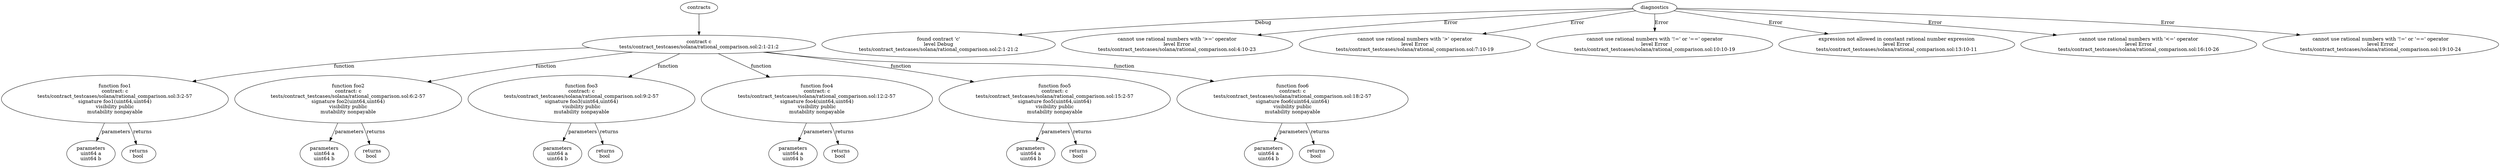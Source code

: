 strict digraph "tests/contract_testcases/solana/rational_comparison.sol" {
	contract [label="contract c\ntests/contract_testcases/solana/rational_comparison.sol:2:1-21:2"]
	foo1 [label="function foo1\ncontract: c\ntests/contract_testcases/solana/rational_comparison.sol:3:2-57\nsignature foo1(uint64,uint64)\nvisibility public\nmutability nonpayable"]
	parameters [label="parameters\nuint64 a\nuint64 b"]
	returns [label="returns\nbool "]
	foo2 [label="function foo2\ncontract: c\ntests/contract_testcases/solana/rational_comparison.sol:6:2-57\nsignature foo2(uint64,uint64)\nvisibility public\nmutability nonpayable"]
	parameters_6 [label="parameters\nuint64 a\nuint64 b"]
	returns_7 [label="returns\nbool "]
	foo3 [label="function foo3\ncontract: c\ntests/contract_testcases/solana/rational_comparison.sol:9:2-57\nsignature foo3(uint64,uint64)\nvisibility public\nmutability nonpayable"]
	parameters_9 [label="parameters\nuint64 a\nuint64 b"]
	returns_10 [label="returns\nbool "]
	foo4 [label="function foo4\ncontract: c\ntests/contract_testcases/solana/rational_comparison.sol:12:2-57\nsignature foo4(uint64,uint64)\nvisibility public\nmutability nonpayable"]
	parameters_12 [label="parameters\nuint64 a\nuint64 b"]
	returns_13 [label="returns\nbool "]
	foo5 [label="function foo5\ncontract: c\ntests/contract_testcases/solana/rational_comparison.sol:15:2-57\nsignature foo5(uint64,uint64)\nvisibility public\nmutability nonpayable"]
	parameters_15 [label="parameters\nuint64 a\nuint64 b"]
	returns_16 [label="returns\nbool "]
	foo6 [label="function foo6\ncontract: c\ntests/contract_testcases/solana/rational_comparison.sol:18:2-57\nsignature foo6(uint64,uint64)\nvisibility public\nmutability nonpayable"]
	parameters_18 [label="parameters\nuint64 a\nuint64 b"]
	returns_19 [label="returns\nbool "]
	diagnostic [label="found contract 'c'\nlevel Debug\ntests/contract_testcases/solana/rational_comparison.sol:2:1-21:2"]
	diagnostic_22 [label="cannot use rational numbers with '>=' operator\nlevel Error\ntests/contract_testcases/solana/rational_comparison.sol:4:10-23"]
	diagnostic_23 [label="cannot use rational numbers with '>' operator\nlevel Error\ntests/contract_testcases/solana/rational_comparison.sol:7:10-19"]
	diagnostic_24 [label="cannot use rational numbers with '!=' or '==' operator\nlevel Error\ntests/contract_testcases/solana/rational_comparison.sol:10:10-19"]
	diagnostic_25 [label="expression not allowed in constant rational number expression\nlevel Error\ntests/contract_testcases/solana/rational_comparison.sol:13:10-11"]
	diagnostic_26 [label="cannot use rational numbers with '<=' operator\nlevel Error\ntests/contract_testcases/solana/rational_comparison.sol:16:10-26"]
	diagnostic_27 [label="cannot use rational numbers with '!=' or '==' operator\nlevel Error\ntests/contract_testcases/solana/rational_comparison.sol:19:10-24"]
	contracts -> contract
	contract -> foo1 [label="function"]
	foo1 -> parameters [label="parameters"]
	foo1 -> returns [label="returns"]
	contract -> foo2 [label="function"]
	foo2 -> parameters_6 [label="parameters"]
	foo2 -> returns_7 [label="returns"]
	contract -> foo3 [label="function"]
	foo3 -> parameters_9 [label="parameters"]
	foo3 -> returns_10 [label="returns"]
	contract -> foo4 [label="function"]
	foo4 -> parameters_12 [label="parameters"]
	foo4 -> returns_13 [label="returns"]
	contract -> foo5 [label="function"]
	foo5 -> parameters_15 [label="parameters"]
	foo5 -> returns_16 [label="returns"]
	contract -> foo6 [label="function"]
	foo6 -> parameters_18 [label="parameters"]
	foo6 -> returns_19 [label="returns"]
	diagnostics -> diagnostic [label="Debug"]
	diagnostics -> diagnostic_22 [label="Error"]
	diagnostics -> diagnostic_23 [label="Error"]
	diagnostics -> diagnostic_24 [label="Error"]
	diagnostics -> diagnostic_25 [label="Error"]
	diagnostics -> diagnostic_26 [label="Error"]
	diagnostics -> diagnostic_27 [label="Error"]
}
